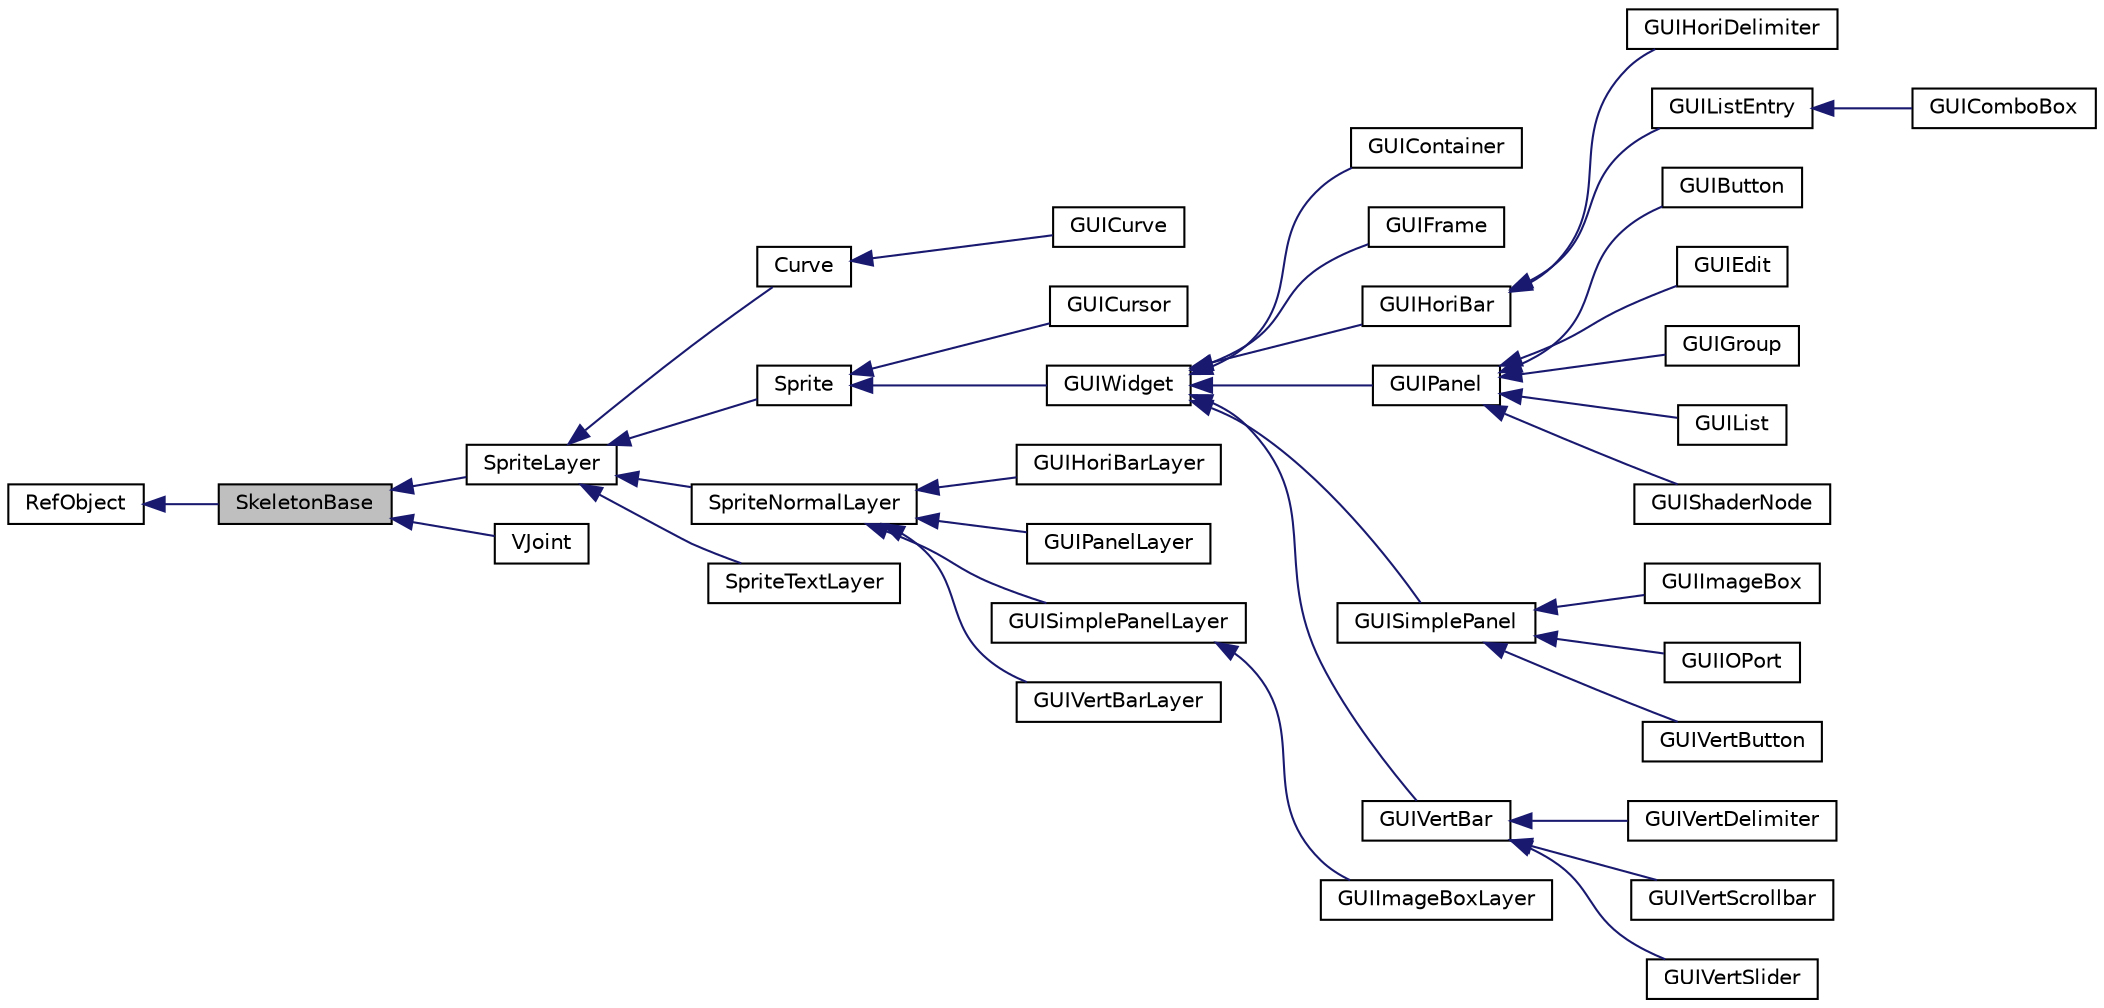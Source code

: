 digraph "SkeletonBase"
{
  edge [fontname="Helvetica",fontsize="10",labelfontname="Helvetica",labelfontsize="10"];
  node [fontname="Helvetica",fontsize="10",shape=record];
  rankdir="LR";
  Node1 [label="SkeletonBase",height=0.2,width=0.4,color="black", fillcolor="grey75", style="filled", fontcolor="black"];
  Node2 -> Node1 [dir="back",color="midnightblue",fontsize="10",style="solid",fontname="Helvetica"];
  Node2 [label="RefObject",height=0.2,width=0.4,color="black", fillcolor="white", style="filled",URL="$class_ref_object.html"];
  Node1 -> Node3 [dir="back",color="midnightblue",fontsize="10",style="solid",fontname="Helvetica"];
  Node3 [label="SpriteLayer",height=0.2,width=0.4,color="black", fillcolor="white", style="filled",URL="$class_sprite_layer.html",tooltip="SpriteLayer. "];
  Node3 -> Node4 [dir="back",color="midnightblue",fontsize="10",style="solid",fontname="Helvetica"];
  Node4 [label="Curve",height=0.2,width=0.4,color="black", fillcolor="white", style="filled",URL="$class_curve.html"];
  Node4 -> Node5 [dir="back",color="midnightblue",fontsize="10",style="solid",fontname="Helvetica"];
  Node5 [label="GUICurve",height=0.2,width=0.4,color="black", fillcolor="white", style="filled",URL="$class_g_u_i_curve.html"];
  Node3 -> Node6 [dir="back",color="midnightblue",fontsize="10",style="solid",fontname="Helvetica"];
  Node6 [label="Sprite",height=0.2,width=0.4,color="black", fillcolor="white", style="filled",URL="$class_sprite.html",tooltip="Sprite. "];
  Node6 -> Node7 [dir="back",color="midnightblue",fontsize="10",style="solid",fontname="Helvetica"];
  Node7 [label="GUICursor",height=0.2,width=0.4,color="black", fillcolor="white", style="filled",URL="$class_g_u_i_cursor.html",tooltip="GUICursor. "];
  Node6 -> Node8 [dir="back",color="midnightblue",fontsize="10",style="solid",fontname="Helvetica"];
  Node8 [label="GUIWidget",height=0.2,width=0.4,color="black", fillcolor="white", style="filled",URL="$class_g_u_i_widget.html"];
  Node8 -> Node9 [dir="back",color="midnightblue",fontsize="10",style="solid",fontname="Helvetica"];
  Node9 [label="GUIContainer",height=0.2,width=0.4,color="black", fillcolor="white", style="filled",URL="$class_g_u_i_container.html",tooltip="GUIContainer. "];
  Node8 -> Node10 [dir="back",color="midnightblue",fontsize="10",style="solid",fontname="Helvetica"];
  Node10 [label="GUIFrame",height=0.2,width=0.4,color="black", fillcolor="white", style="filled",URL="$class_g_u_i_frame.html"];
  Node8 -> Node11 [dir="back",color="midnightblue",fontsize="10",style="solid",fontname="Helvetica"];
  Node11 [label="GUIHoriBar",height=0.2,width=0.4,color="black", fillcolor="white", style="filled",URL="$class_g_u_i_hori_bar.html"];
  Node11 -> Node12 [dir="back",color="midnightblue",fontsize="10",style="solid",fontname="Helvetica"];
  Node12 [label="GUIHoriDelimiter",height=0.2,width=0.4,color="black", fillcolor="white", style="filled",URL="$class_g_u_i_hori_delimiter.html",tooltip="GUIHoriDelimiter. "];
  Node11 -> Node13 [dir="back",color="midnightblue",fontsize="10",style="solid",fontname="Helvetica"];
  Node13 [label="GUIListEntry",height=0.2,width=0.4,color="black", fillcolor="white", style="filled",URL="$class_g_u_i_list_entry.html",tooltip="GUIListEntry. "];
  Node13 -> Node14 [dir="back",color="midnightblue",fontsize="10",style="solid",fontname="Helvetica"];
  Node14 [label="GUIComboBox",height=0.2,width=0.4,color="black", fillcolor="white", style="filled",URL="$class_g_u_i_combo_box.html",tooltip="GUIComboBox. "];
  Node8 -> Node15 [dir="back",color="midnightblue",fontsize="10",style="solid",fontname="Helvetica"];
  Node15 [label="GUIPanel",height=0.2,width=0.4,color="black", fillcolor="white", style="filled",URL="$class_g_u_i_panel.html"];
  Node15 -> Node16 [dir="back",color="midnightblue",fontsize="10",style="solid",fontname="Helvetica"];
  Node16 [label="GUIButton",height=0.2,width=0.4,color="black", fillcolor="white", style="filled",URL="$class_g_u_i_button.html",tooltip="GUIButton. "];
  Node15 -> Node17 [dir="back",color="midnightblue",fontsize="10",style="solid",fontname="Helvetica"];
  Node17 [label="GUIEdit",height=0.2,width=0.4,color="black", fillcolor="white", style="filled",URL="$class_g_u_i_edit.html",tooltip="GUIEdit. "];
  Node15 -> Node18 [dir="back",color="midnightblue",fontsize="10",style="solid",fontname="Helvetica"];
  Node18 [label="GUIGroup",height=0.2,width=0.4,color="black", fillcolor="white", style="filled",URL="$class_g_u_i_group.html",tooltip="GUIGroup. "];
  Node15 -> Node19 [dir="back",color="midnightblue",fontsize="10",style="solid",fontname="Helvetica"];
  Node19 [label="GUIList",height=0.2,width=0.4,color="black", fillcolor="white", style="filled",URL="$class_g_u_i_list.html",tooltip="GUIList. "];
  Node15 -> Node20 [dir="back",color="midnightblue",fontsize="10",style="solid",fontname="Helvetica"];
  Node20 [label="GUIShaderNode",height=0.2,width=0.4,color="black", fillcolor="white", style="filled",URL="$class_g_u_i_shader_node.html"];
  Node8 -> Node21 [dir="back",color="midnightblue",fontsize="10",style="solid",fontname="Helvetica"];
  Node21 [label="GUISimplePanel",height=0.2,width=0.4,color="black", fillcolor="white", style="filled",URL="$class_g_u_i_simple_panel.html"];
  Node21 -> Node22 [dir="back",color="midnightblue",fontsize="10",style="solid",fontname="Helvetica"];
  Node22 [label="GUIImageBox",height=0.2,width=0.4,color="black", fillcolor="white", style="filled",URL="$class_g_u_i_image_box.html",tooltip="GUIImageBox. "];
  Node21 -> Node23 [dir="back",color="midnightblue",fontsize="10",style="solid",fontname="Helvetica"];
  Node23 [label="GUIIOPort",height=0.2,width=0.4,color="black", fillcolor="white", style="filled",URL="$class_g_u_i_i_o_port.html",tooltip="GUIIOPort. "];
  Node21 -> Node24 [dir="back",color="midnightblue",fontsize="10",style="solid",fontname="Helvetica"];
  Node24 [label="GUIVertButton",height=0.2,width=0.4,color="black", fillcolor="white", style="filled",URL="$class_g_u_i_vert_button.html",tooltip="GUIVertButton. "];
  Node8 -> Node25 [dir="back",color="midnightblue",fontsize="10",style="solid",fontname="Helvetica"];
  Node25 [label="GUIVertBar",height=0.2,width=0.4,color="black", fillcolor="white", style="filled",URL="$class_g_u_i_vert_bar.html"];
  Node25 -> Node26 [dir="back",color="midnightblue",fontsize="10",style="solid",fontname="Helvetica"];
  Node26 [label="GUIVertDelimiter",height=0.2,width=0.4,color="black", fillcolor="white", style="filled",URL="$class_g_u_i_vert_delimiter.html"];
  Node25 -> Node27 [dir="back",color="midnightblue",fontsize="10",style="solid",fontname="Helvetica"];
  Node27 [label="GUIVertScrollbar",height=0.2,width=0.4,color="black", fillcolor="white", style="filled",URL="$class_g_u_i_vert_scrollbar.html",tooltip="GUIVertScrollbar. "];
  Node25 -> Node28 [dir="back",color="midnightblue",fontsize="10",style="solid",fontname="Helvetica"];
  Node28 [label="GUIVertSlider",height=0.2,width=0.4,color="black", fillcolor="white", style="filled",URL="$class_g_u_i_vert_slider.html",tooltip="GUIVertSlider. "];
  Node3 -> Node29 [dir="back",color="midnightblue",fontsize="10",style="solid",fontname="Helvetica"];
  Node29 [label="SpriteNormalLayer",height=0.2,width=0.4,color="black", fillcolor="white", style="filled",URL="$class_sprite_normal_layer.html",tooltip="SpriteNormalLayer. "];
  Node29 -> Node30 [dir="back",color="midnightblue",fontsize="10",style="solid",fontname="Helvetica"];
  Node30 [label="GUIHoriBarLayer",height=0.2,width=0.4,color="black", fillcolor="white", style="filled",URL="$class_g_u_i_hori_bar_layer.html",tooltip="GUIHoriBarLayer. "];
  Node29 -> Node31 [dir="back",color="midnightblue",fontsize="10",style="solid",fontname="Helvetica"];
  Node31 [label="GUIPanelLayer",height=0.2,width=0.4,color="black", fillcolor="white", style="filled",URL="$class_g_u_i_panel_layer.html",tooltip="GUIPanelLayer. "];
  Node29 -> Node32 [dir="back",color="midnightblue",fontsize="10",style="solid",fontname="Helvetica"];
  Node32 [label="GUISimplePanelLayer",height=0.2,width=0.4,color="black", fillcolor="white", style="filled",URL="$class_g_u_i_simple_panel_layer.html",tooltip="GUISimplePanelLayer. "];
  Node32 -> Node33 [dir="back",color="midnightblue",fontsize="10",style="solid",fontname="Helvetica"];
  Node33 [label="GUIImageBoxLayer",height=0.2,width=0.4,color="black", fillcolor="white", style="filled",URL="$class_g_u_i_image_box_layer.html",tooltip="GUIImageBoxLayer. "];
  Node29 -> Node34 [dir="back",color="midnightblue",fontsize="10",style="solid",fontname="Helvetica"];
  Node34 [label="GUIVertBarLayer",height=0.2,width=0.4,color="black", fillcolor="white", style="filled",URL="$class_g_u_i_vert_bar_layer.html",tooltip="GUIVertBarLayer. "];
  Node3 -> Node35 [dir="back",color="midnightblue",fontsize="10",style="solid",fontname="Helvetica"];
  Node35 [label="SpriteTextLayer",height=0.2,width=0.4,color="black", fillcolor="white", style="filled",URL="$class_sprite_text_layer.html"];
  Node1 -> Node36 [dir="back",color="midnightblue",fontsize="10",style="solid",fontname="Helvetica"];
  Node36 [label="VJoint",height=0.2,width=0.4,color="black", fillcolor="white", style="filled",URL="$class_v_joint.html"];
}
